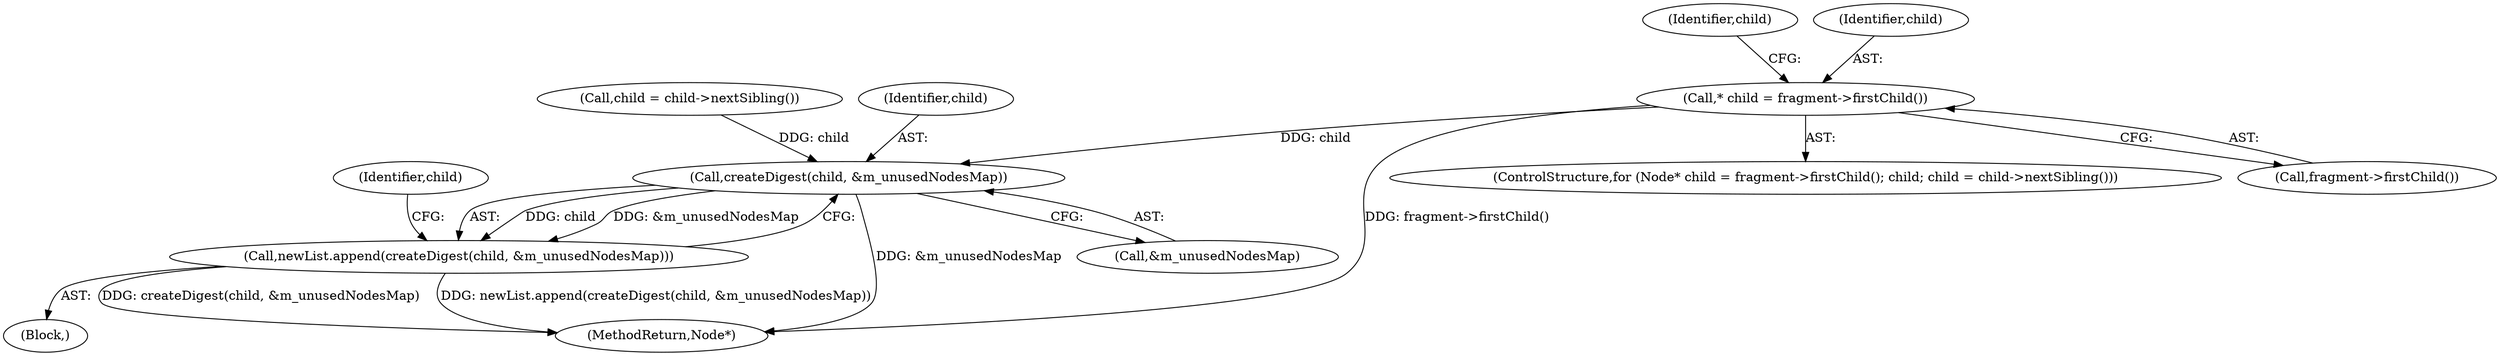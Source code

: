 digraph "0_Chrome_73edae623529f04c668268de49d00324b96166a2_8@pointer" {
"1000175" [label="(Call,* child = fragment->firstChild())"];
"1000208" [label="(Call,createDigest(child, &m_unusedNodesMap))"];
"1000207" [label="(Call,newList.append(createDigest(child, &m_unusedNodesMap)))"];
"1000179" [label="(Call,child = child->nextSibling())"];
"1000178" [label="(Identifier,child)"];
"1000176" [label="(Identifier,child)"];
"1000182" [label="(Block,)"];
"1000180" [label="(Identifier,child)"];
"1000175" [label="(Call,* child = fragment->firstChild())"];
"1000250" [label="(MethodReturn,Node*)"];
"1000207" [label="(Call,newList.append(createDigest(child, &m_unusedNodesMap)))"];
"1000173" [label="(ControlStructure,for (Node* child = fragment->firstChild(); child; child = child->nextSibling()))"];
"1000210" [label="(Call,&m_unusedNodesMap)"];
"1000209" [label="(Identifier,child)"];
"1000208" [label="(Call,createDigest(child, &m_unusedNodesMap))"];
"1000177" [label="(Call,fragment->firstChild())"];
"1000175" -> "1000173"  [label="AST: "];
"1000175" -> "1000177"  [label="CFG: "];
"1000176" -> "1000175"  [label="AST: "];
"1000177" -> "1000175"  [label="AST: "];
"1000178" -> "1000175"  [label="CFG: "];
"1000175" -> "1000250"  [label="DDG: fragment->firstChild()"];
"1000175" -> "1000208"  [label="DDG: child"];
"1000208" -> "1000207"  [label="AST: "];
"1000208" -> "1000210"  [label="CFG: "];
"1000209" -> "1000208"  [label="AST: "];
"1000210" -> "1000208"  [label="AST: "];
"1000207" -> "1000208"  [label="CFG: "];
"1000208" -> "1000250"  [label="DDG: &m_unusedNodesMap"];
"1000208" -> "1000207"  [label="DDG: child"];
"1000208" -> "1000207"  [label="DDG: &m_unusedNodesMap"];
"1000179" -> "1000208"  [label="DDG: child"];
"1000207" -> "1000182"  [label="AST: "];
"1000180" -> "1000207"  [label="CFG: "];
"1000207" -> "1000250"  [label="DDG: createDigest(child, &m_unusedNodesMap)"];
"1000207" -> "1000250"  [label="DDG: newList.append(createDigest(child, &m_unusedNodesMap))"];
}
